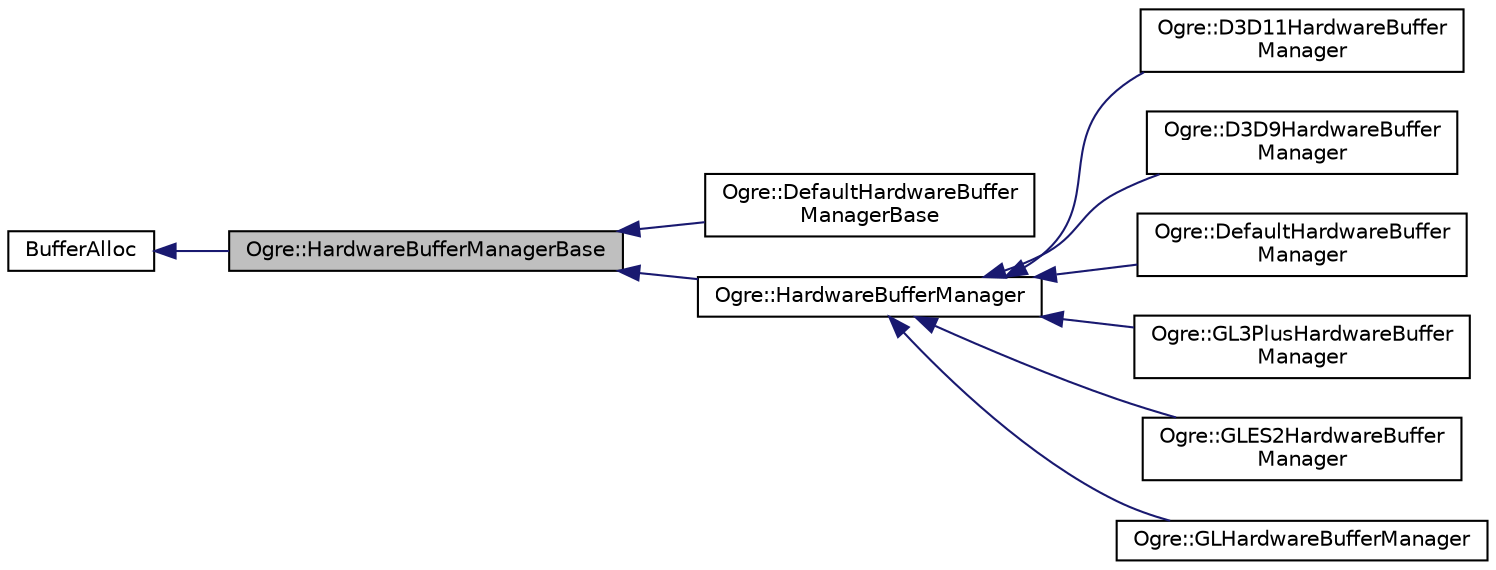 digraph "Ogre::HardwareBufferManagerBase"
{
  bgcolor="transparent";
  edge [fontname="Helvetica",fontsize="10",labelfontname="Helvetica",labelfontsize="10"];
  node [fontname="Helvetica",fontsize="10",shape=record];
  rankdir="LR";
  Node0 [label="Ogre::HardwareBufferManagerBase",height=0.2,width=0.4,color="black", fillcolor="grey75", style="filled", fontcolor="black"];
  Node1 -> Node0 [dir="back",color="midnightblue",fontsize="10",style="solid",fontname="Helvetica"];
  Node1 [label="BufferAlloc",height=0.2,width=0.4,color="black",URL="$class_ogre_1_1_allocated_object.html"];
  Node0 -> Node2 [dir="back",color="midnightblue",fontsize="10",style="solid",fontname="Helvetica"];
  Node2 [label="Ogre::DefaultHardwareBuffer\lManagerBase",height=0.2,width=0.4,color="black",URL="$class_ogre_1_1_default_hardware_buffer_manager_base.html",tooltip="Specialisation of HardwareBufferManagerBase to emulate hardware buffers. "];
  Node0 -> Node3 [dir="back",color="midnightblue",fontsize="10",style="solid",fontname="Helvetica"];
  Node3 [label="Ogre::HardwareBufferManager",height=0.2,width=0.4,color="black",URL="$class_ogre_1_1_hardware_buffer_manager.html",tooltip="Singleton wrapper for hardware buffer manager. "];
  Node3 -> Node4 [dir="back",color="midnightblue",fontsize="10",style="solid",fontname="Helvetica"];
  Node4 [label="Ogre::D3D11HardwareBuffer\lManager",height=0.2,width=0.4,color="black",URL="$class_ogre_1_1_d3_d11_hardware_buffer_manager.html",tooltip="Implementation of HardwareBufferManager for D3D11. "];
  Node3 -> Node5 [dir="back",color="midnightblue",fontsize="10",style="solid",fontname="Helvetica"];
  Node5 [label="Ogre::D3D9HardwareBuffer\lManager",height=0.2,width=0.4,color="black",URL="$class_ogre_1_1_d3_d9_hardware_buffer_manager.html",tooltip="Implementation of HardwareBufferManager for D3D9. "];
  Node3 -> Node6 [dir="back",color="midnightblue",fontsize="10",style="solid",fontname="Helvetica"];
  Node6 [label="Ogre::DefaultHardwareBuffer\lManager",height=0.2,width=0.4,color="black",URL="$class_ogre_1_1_default_hardware_buffer_manager.html",tooltip="DefaultHardwareBufferManager as a Singleton. "];
  Node3 -> Node7 [dir="back",color="midnightblue",fontsize="10",style="solid",fontname="Helvetica"];
  Node7 [label="Ogre::GL3PlusHardwareBuffer\lManager",height=0.2,width=0.4,color="black",URL="$class_ogre_1_1_g_l3_plus_hardware_buffer_manager.html",tooltip="Implementation of HardwareBufferManager for OpenGL. "];
  Node3 -> Node8 [dir="back",color="midnightblue",fontsize="10",style="solid",fontname="Helvetica"];
  Node8 [label="Ogre::GLES2HardwareBuffer\lManager",height=0.2,width=0.4,color="black",URL="$class_ogre_1_1_g_l_e_s2_hardware_buffer_manager.html",tooltip="Implementation of HardwareBufferManager for OpenGL ES. "];
  Node3 -> Node9 [dir="back",color="midnightblue",fontsize="10",style="solid",fontname="Helvetica"];
  Node9 [label="Ogre::GLHardwareBufferManager",height=0.2,width=0.4,color="black",URL="$class_ogre_1_1_g_l_hardware_buffer_manager.html",tooltip="Implementation of HardwareBufferManager for OpenGL. "];
}
